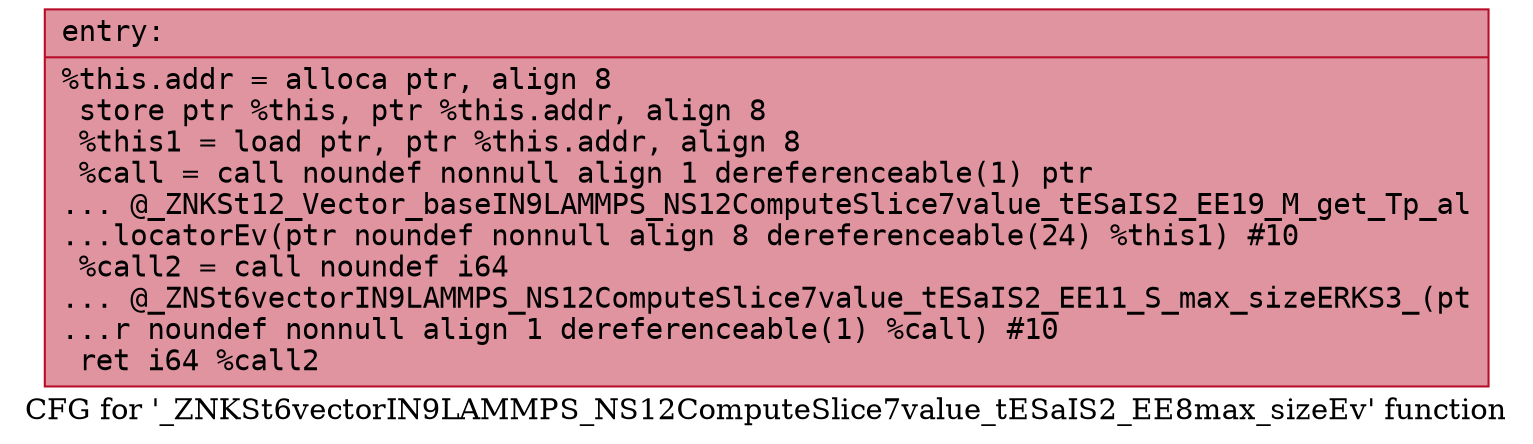 digraph "CFG for '_ZNKSt6vectorIN9LAMMPS_NS12ComputeSlice7value_tESaIS2_EE8max_sizeEv' function" {
	label="CFG for '_ZNKSt6vectorIN9LAMMPS_NS12ComputeSlice7value_tESaIS2_EE8max_sizeEv' function";

	Node0x558104791d30 [shape=record,color="#b70d28ff", style=filled, fillcolor="#b70d2870" fontname="Courier",label="{entry:\l|  %this.addr = alloca ptr, align 8\l  store ptr %this, ptr %this.addr, align 8\l  %this1 = load ptr, ptr %this.addr, align 8\l  %call = call noundef nonnull align 1 dereferenceable(1) ptr\l... @_ZNKSt12_Vector_baseIN9LAMMPS_NS12ComputeSlice7value_tESaIS2_EE19_M_get_Tp_al\l...locatorEv(ptr noundef nonnull align 8 dereferenceable(24) %this1) #10\l  %call2 = call noundef i64\l... @_ZNSt6vectorIN9LAMMPS_NS12ComputeSlice7value_tESaIS2_EE11_S_max_sizeERKS3_(pt\l...r noundef nonnull align 1 dereferenceable(1) %call) #10\l  ret i64 %call2\l}"];
}
